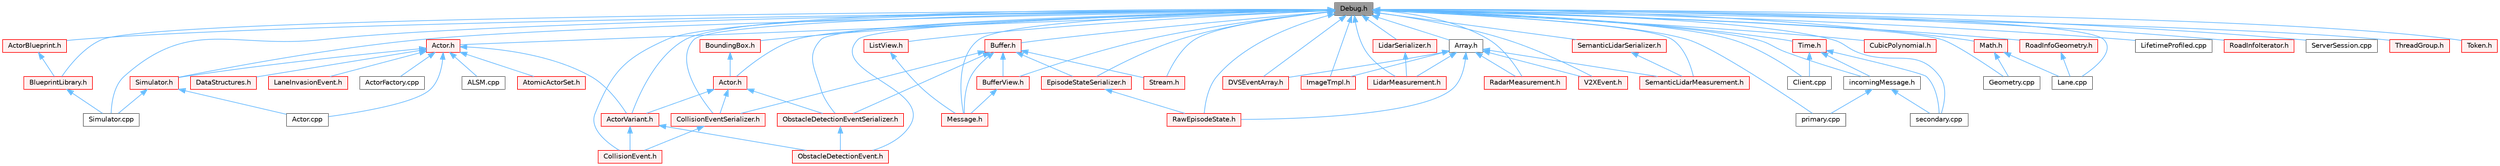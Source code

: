 digraph "Debug.h"
{
 // INTERACTIVE_SVG=YES
 // LATEX_PDF_SIZE
  bgcolor="transparent";
  edge [fontname=Helvetica,fontsize=10,labelfontname=Helvetica,labelfontsize=10];
  node [fontname=Helvetica,fontsize=10,shape=box,height=0.2,width=0.4];
  Node1 [id="Node000001",label="Debug.h",height=0.2,width=0.4,color="gray40", fillcolor="grey60", style="filled", fontcolor="black",tooltip=" "];
  Node1 -> Node2 [id="edge1_Node000001_Node000002",dir="back",color="steelblue1",style="solid",tooltip=" "];
  Node2 [id="Node000002",label="Actor.h",height=0.2,width=0.4,color="red", fillcolor="#FFF0F0", style="filled",URL="$da/d48/client_2Actor_8h.html",tooltip=" "];
  Node2 -> Node3 [id="edge2_Node000002_Node000003",dir="back",color="steelblue1",style="solid",tooltip=" "];
  Node3 [id="Node000003",label="ALSM.cpp",height=0.2,width=0.4,color="grey40", fillcolor="white", style="filled",URL="$d9/da8/ALSM_8cpp.html",tooltip=" "];
  Node2 -> Node4 [id="edge3_Node000002_Node000004",dir="back",color="steelblue1",style="solid",tooltip=" "];
  Node4 [id="Node000004",label="Actor.cpp",height=0.2,width=0.4,color="grey40", fillcolor="white", style="filled",URL="$d4/d34/Actor_8cpp.html",tooltip=" "];
  Node2 -> Node5 [id="edge4_Node000002_Node000005",dir="back",color="steelblue1",style="solid",tooltip=" "];
  Node5 [id="Node000005",label="ActorFactory.cpp",height=0.2,width=0.4,color="grey40", fillcolor="white", style="filled",URL="$df/dd6/ActorFactory_8cpp.html",tooltip=" "];
  Node2 -> Node6 [id="edge5_Node000002_Node000006",dir="back",color="steelblue1",style="solid",tooltip=" "];
  Node6 [id="Node000006",label="ActorVariant.h",height=0.2,width=0.4,color="red", fillcolor="#FFF0F0", style="filled",URL="$d9/d0d/ActorVariant_8h.html",tooltip=" "];
  Node6 -> Node32 [id="edge6_Node000006_Node000032",dir="back",color="steelblue1",style="solid",tooltip=" "];
  Node32 [id="Node000032",label="CollisionEvent.h",height=0.2,width=0.4,color="red", fillcolor="#FFF0F0", style="filled",URL="$d3/d24/CollisionEvent_8h.html",tooltip=" "];
  Node6 -> Node34 [id="edge7_Node000006_Node000034",dir="back",color="steelblue1",style="solid",tooltip=" "];
  Node34 [id="Node000034",label="ObstacleDetectionEvent.h",height=0.2,width=0.4,color="red", fillcolor="#FFF0F0", style="filled",URL="$d5/d1b/ObstacleDetectionEvent_8h.html",tooltip=" "];
  Node2 -> Node37 [id="edge8_Node000002_Node000037",dir="back",color="steelblue1",style="solid",tooltip=" "];
  Node37 [id="Node000037",label="AtomicActorSet.h",height=0.2,width=0.4,color="red", fillcolor="#FFF0F0", style="filled",URL="$dd/dfa/AtomicActorSet_8h.html",tooltip=" "];
  Node2 -> Node43 [id="edge9_Node000002_Node000043",dir="back",color="steelblue1",style="solid",tooltip=" "];
  Node43 [id="Node000043",label="DataStructures.h",height=0.2,width=0.4,color="red", fillcolor="#FFF0F0", style="filled",URL="$d0/d49/DataStructures_8h.html",tooltip=" "];
  Node2 -> Node47 [id="edge10_Node000002_Node000047",dir="back",color="steelblue1",style="solid",tooltip=" "];
  Node47 [id="Node000047",label="LaneInvasionEvent.h",height=0.2,width=0.4,color="red", fillcolor="#FFF0F0", style="filled",URL="$de/d3a/LaneInvasionEvent_8h.html",tooltip=" "];
  Node2 -> Node57 [id="edge11_Node000002_Node000057",dir="back",color="steelblue1",style="solid",tooltip=" "];
  Node57 [id="Node000057",label="Simulator.h",height=0.2,width=0.4,color="red", fillcolor="#FFF0F0", style="filled",URL="$d6/d4a/Simulator_8h.html",tooltip=" "];
  Node57 -> Node4 [id="edge12_Node000057_Node000004",dir="back",color="steelblue1",style="solid",tooltip=" "];
  Node57 -> Node56 [id="edge13_Node000057_Node000056",dir="back",color="steelblue1",style="solid",tooltip=" "];
  Node56 [id="Node000056",label="Simulator.cpp",height=0.2,width=0.4,color="grey40", fillcolor="white", style="filled",URL="$d2/d0c/Simulator_8cpp.html",tooltip=" "];
  Node1 -> Node81 [id="edge14_Node000001_Node000081",dir="back",color="steelblue1",style="solid",tooltip=" "];
  Node81 [id="Node000081",label="Actor.h",height=0.2,width=0.4,color="red", fillcolor="#FFF0F0", style="filled",URL="$d8/d73/rpc_2Actor_8h.html",tooltip=" "];
  Node81 -> Node6 [id="edge15_Node000081_Node000006",dir="back",color="steelblue1",style="solid",tooltip=" "];
  Node81 -> Node209 [id="edge16_Node000081_Node000209",dir="back",color="steelblue1",style="solid",tooltip=" "];
  Node209 [id="Node000209",label="CollisionEventSerializer.h",height=0.2,width=0.4,color="red", fillcolor="#FFF0F0", style="filled",URL="$d8/d9f/CollisionEventSerializer_8h.html",tooltip=" "];
  Node209 -> Node32 [id="edge17_Node000209_Node000032",dir="back",color="steelblue1",style="solid",tooltip=" "];
  Node81 -> Node215 [id="edge18_Node000081_Node000215",dir="back",color="steelblue1",style="solid",tooltip=" "];
  Node215 [id="Node000215",label="ObstacleDetectionEventSerializer.h",height=0.2,width=0.4,color="red", fillcolor="#FFF0F0", style="filled",URL="$d3/d5c/ObstacleDetectionEventSerializer_8h.html",tooltip=" "];
  Node215 -> Node34 [id="edge19_Node000215_Node000034",dir="back",color="steelblue1",style="solid",tooltip=" "];
  Node1 -> Node219 [id="edge20_Node000001_Node000219",dir="back",color="steelblue1",style="solid",tooltip=" "];
  Node219 [id="Node000219",label="ActorBlueprint.h",height=0.2,width=0.4,color="red", fillcolor="#FFF0F0", style="filled",URL="$de/de7/ActorBlueprint_8h.html",tooltip=" "];
  Node219 -> Node221 [id="edge21_Node000219_Node000221",dir="back",color="steelblue1",style="solid",tooltip=" "];
  Node221 [id="Node000221",label="BlueprintLibrary.h",height=0.2,width=0.4,color="red", fillcolor="#FFF0F0", style="filled",URL="$d3/d75/BlueprintLibrary_8h.html",tooltip=" "];
  Node221 -> Node56 [id="edge22_Node000221_Node000056",dir="back",color="steelblue1",style="solid",tooltip=" "];
  Node1 -> Node6 [id="edge23_Node000001_Node000006",dir="back",color="steelblue1",style="solid",tooltip=" "];
  Node1 -> Node223 [id="edge24_Node000001_Node000223",dir="back",color="steelblue1",style="solid",tooltip=" "];
  Node223 [id="Node000223",label="Array.h",height=0.2,width=0.4,color="grey40", fillcolor="white", style="filled",URL="$df/dd0/Array_8h.html",tooltip=" "];
  Node223 -> Node224 [id="edge25_Node000223_Node000224",dir="back",color="steelblue1",style="solid",tooltip=" "];
  Node224 [id="Node000224",label="DVSEventArray.h",height=0.2,width=0.4,color="red", fillcolor="#FFF0F0", style="filled",URL="$d5/dc8/DVSEventArray_8h.html",tooltip=" "];
  Node223 -> Node226 [id="edge26_Node000223_Node000226",dir="back",color="steelblue1",style="solid",tooltip=" "];
  Node226 [id="Node000226",label="ImageTmpl.h",height=0.2,width=0.4,color="red", fillcolor="#FFF0F0", style="filled",URL="$d5/dca/ImageTmpl_8h.html",tooltip=" "];
  Node223 -> Node237 [id="edge27_Node000223_Node000237",dir="back",color="steelblue1",style="solid",tooltip=" "];
  Node237 [id="Node000237",label="LidarMeasurement.h",height=0.2,width=0.4,color="red", fillcolor="#FFF0F0", style="filled",URL="$d4/dbb/LidarMeasurement_8h.html",tooltip=" "];
  Node223 -> Node239 [id="edge28_Node000223_Node000239",dir="back",color="steelblue1",style="solid",tooltip=" "];
  Node239 [id="Node000239",label="RadarMeasurement.h",height=0.2,width=0.4,color="red", fillcolor="#FFF0F0", style="filled",URL="$d0/dca/RadarMeasurement_8h.html",tooltip=" "];
  Node223 -> Node241 [id="edge29_Node000223_Node000241",dir="back",color="steelblue1",style="solid",tooltip=" "];
  Node241 [id="Node000241",label="RawEpisodeState.h",height=0.2,width=0.4,color="red", fillcolor="#FFF0F0", style="filled",URL="$dd/d7d/RawEpisodeState_8h.html",tooltip=" "];
  Node223 -> Node246 [id="edge30_Node000223_Node000246",dir="back",color="steelblue1",style="solid",tooltip=" "];
  Node246 [id="Node000246",label="SemanticLidarMeasurement.h",height=0.2,width=0.4,color="red", fillcolor="#FFF0F0", style="filled",URL="$dd/d07/SemanticLidarMeasurement_8h.html",tooltip=" "];
  Node223 -> Node248 [id="edge31_Node000223_Node000248",dir="back",color="steelblue1",style="solid",tooltip=" "];
  Node248 [id="Node000248",label="V2XEvent.h",height=0.2,width=0.4,color="red", fillcolor="#FFF0F0", style="filled",URL="$da/de3/V2XEvent_8h.html",tooltip=" "];
  Node1 -> Node221 [id="edge32_Node000001_Node000221",dir="back",color="steelblue1",style="solid",tooltip=" "];
  Node1 -> Node250 [id="edge33_Node000001_Node000250",dir="back",color="steelblue1",style="solid",tooltip=" "];
  Node250 [id="Node000250",label="BoundingBox.h",height=0.2,width=0.4,color="red", fillcolor="#FFF0F0", style="filled",URL="$d2/dfe/LibCarla_2source_2carla_2geom_2BoundingBox_8h.html",tooltip=" "];
  Node250 -> Node81 [id="edge34_Node000250_Node000081",dir="back",color="steelblue1",style="solid",tooltip=" "];
  Node1 -> Node310 [id="edge35_Node000001_Node000310",dir="back",color="steelblue1",style="solid",tooltip=" "];
  Node310 [id="Node000310",label="Buffer.h",height=0.2,width=0.4,color="red", fillcolor="#FFF0F0", style="filled",URL="$d2/dda/carla_2Buffer_8h.html",tooltip=" "];
  Node310 -> Node329 [id="edge36_Node000310_Node000329",dir="back",color="steelblue1",style="solid",tooltip=" "];
  Node329 [id="Node000329",label="BufferView.h",height=0.2,width=0.4,color="red", fillcolor="#FFF0F0", style="filled",URL="$d8/dee/BufferView_8h.html",tooltip=" "];
  Node329 -> Node330 [id="edge37_Node000329_Node000330",dir="back",color="steelblue1",style="solid",tooltip=" "];
  Node330 [id="Node000330",label="Message.h",height=0.2,width=0.4,color="red", fillcolor="#FFF0F0", style="filled",URL="$d5/dca/Message_8h.html",tooltip=" "];
  Node310 -> Node209 [id="edge38_Node000310_Node000209",dir="back",color="steelblue1",style="solid",tooltip=" "];
  Node310 -> Node356 [id="edge39_Node000310_Node000356",dir="back",color="steelblue1",style="solid",tooltip=" "];
  Node356 [id="Node000356",label="EpisodeStateSerializer.h",height=0.2,width=0.4,color="red", fillcolor="#FFF0F0", style="filled",URL="$dd/dd8/EpisodeStateSerializer_8h.html",tooltip=" "];
  Node356 -> Node241 [id="edge40_Node000356_Node000241",dir="back",color="steelblue1",style="solid",tooltip=" "];
  Node310 -> Node330 [id="edge41_Node000310_Node000330",dir="back",color="steelblue1",style="solid",tooltip=" "];
  Node310 -> Node215 [id="edge42_Node000310_Node000215",dir="back",color="steelblue1",style="solid",tooltip=" "];
  Node310 -> Node462 [id="edge43_Node000310_Node000462",dir="back",color="steelblue1",style="solid",tooltip=" "];
  Node462 [id="Node000462",label="Stream.h",height=0.2,width=0.4,color="red", fillcolor="#FFF0F0", style="filled",URL="$d3/dff/detail_2Stream_8h.html",tooltip=" "];
  Node1 -> Node329 [id="edge44_Node000001_Node000329",dir="back",color="steelblue1",style="solid",tooltip=" "];
  Node1 -> Node323 [id="edge45_Node000001_Node000323",dir="back",color="steelblue1",style="solid",tooltip=" "];
  Node323 [id="Node000323",label="Client.cpp",height=0.2,width=0.4,color="grey40", fillcolor="white", style="filled",URL="$d0/dd1/streaming_2detail_2tcp_2Client_8cpp.html",tooltip=" "];
  Node1 -> Node32 [id="edge46_Node000001_Node000032",dir="back",color="steelblue1",style="solid",tooltip=" "];
  Node1 -> Node209 [id="edge47_Node000001_Node000209",dir="back",color="steelblue1",style="solid",tooltip=" "];
  Node1 -> Node500 [id="edge48_Node000001_Node000500",dir="back",color="steelblue1",style="solid",tooltip=" "];
  Node500 [id="Node000500",label="CubicPolynomial.h",height=0.2,width=0.4,color="red", fillcolor="#FFF0F0", style="filled",URL="$db/dee/CubicPolynomial_8h.html",tooltip=" "];
  Node1 -> Node224 [id="edge49_Node000001_Node000224",dir="back",color="steelblue1",style="solid",tooltip=" "];
  Node1 -> Node356 [id="edge50_Node000001_Node000356",dir="back",color="steelblue1",style="solid",tooltip=" "];
  Node1 -> Node467 [id="edge51_Node000001_Node000467",dir="back",color="steelblue1",style="solid",tooltip=" "];
  Node467 [id="Node000467",label="Geometry.cpp",height=0.2,width=0.4,color="grey40", fillcolor="white", style="filled",URL="$d7/def/Geometry_8cpp.html",tooltip=" "];
  Node1 -> Node226 [id="edge52_Node000001_Node000226",dir="back",color="steelblue1",style="solid",tooltip=" "];
  Node1 -> Node260 [id="edge53_Node000001_Node000260",dir="back",color="steelblue1",style="solid",tooltip=" "];
  Node260 [id="Node000260",label="Lane.cpp",height=0.2,width=0.4,color="grey40", fillcolor="white", style="filled",URL="$dc/d13/Lane_8cpp.html",tooltip=" "];
  Node1 -> Node237 [id="edge54_Node000001_Node000237",dir="back",color="steelblue1",style="solid",tooltip=" "];
  Node1 -> Node366 [id="edge55_Node000001_Node000366",dir="back",color="steelblue1",style="solid",tooltip=" "];
  Node366 [id="Node000366",label="LidarSerializer.h",height=0.2,width=0.4,color="red", fillcolor="#FFF0F0", style="filled",URL="$d1/de3/LidarSerializer_8h.html",tooltip=" "];
  Node366 -> Node237 [id="edge56_Node000366_Node000237",dir="back",color="steelblue1",style="solid",tooltip=" "];
  Node1 -> Node506 [id="edge57_Node000001_Node000506",dir="back",color="steelblue1",style="solid",tooltip=" "];
  Node506 [id="Node000506",label="LifetimeProfiled.cpp",height=0.2,width=0.4,color="grey40", fillcolor="white", style="filled",URL="$d1/daf/LifetimeProfiled_8cpp.html",tooltip=" "];
  Node1 -> Node507 [id="edge58_Node000001_Node000507",dir="back",color="steelblue1",style="solid",tooltip=" "];
  Node507 [id="Node000507",label="ListView.h",height=0.2,width=0.4,color="red", fillcolor="#FFF0F0", style="filled",URL="$d4/d50/LibCarla_2source_2carla_2ListView_8h.html",tooltip=" "];
  Node507 -> Node330 [id="edge59_Node000507_Node000330",dir="back",color="steelblue1",style="solid",tooltip=" "];
  Node1 -> Node482 [id="edge60_Node000001_Node000482",dir="back",color="steelblue1",style="solid",tooltip=" "];
  Node482 [id="Node000482",label="Math.h",height=0.2,width=0.4,color="red", fillcolor="#FFF0F0", style="filled",URL="$db/d8a/Math_8h.html",tooltip=" "];
  Node482 -> Node467 [id="edge61_Node000482_Node000467",dir="back",color="steelblue1",style="solid",tooltip=" "];
  Node482 -> Node260 [id="edge62_Node000482_Node000260",dir="back",color="steelblue1",style="solid",tooltip=" "];
  Node1 -> Node330 [id="edge63_Node000001_Node000330",dir="back",color="steelblue1",style="solid",tooltip=" "];
  Node1 -> Node34 [id="edge64_Node000001_Node000034",dir="back",color="steelblue1",style="solid",tooltip=" "];
  Node1 -> Node215 [id="edge65_Node000001_Node000215",dir="back",color="steelblue1",style="solid",tooltip=" "];
  Node1 -> Node239 [id="edge66_Node000001_Node000239",dir="back",color="steelblue1",style="solid",tooltip=" "];
  Node1 -> Node241 [id="edge67_Node000001_Node000241",dir="back",color="steelblue1",style="solid",tooltip=" "];
  Node1 -> Node476 [id="edge68_Node000001_Node000476",dir="back",color="steelblue1",style="solid",tooltip=" "];
  Node476 [id="Node000476",label="RoadInfoGeometry.h",height=0.2,width=0.4,color="red", fillcolor="#FFF0F0", style="filled",URL="$d0/d8e/RoadInfoGeometry_8h.html",tooltip=" "];
  Node476 -> Node260 [id="edge69_Node000476_Node000260",dir="back",color="steelblue1",style="solid",tooltip=" "];
  Node1 -> Node510 [id="edge70_Node000001_Node000510",dir="back",color="steelblue1",style="solid",tooltip=" "];
  Node510 [id="Node000510",label="RoadInfoIterator.h",height=0.2,width=0.4,color="red", fillcolor="#FFF0F0", style="filled",URL="$df/d24/RoadInfoIterator_8h.html",tooltip=" "];
  Node1 -> Node246 [id="edge71_Node000001_Node000246",dir="back",color="steelblue1",style="solid",tooltip=" "];
  Node1 -> Node372 [id="edge72_Node000001_Node000372",dir="back",color="steelblue1",style="solid",tooltip=" "];
  Node372 [id="Node000372",label="SemanticLidarSerializer.h",height=0.2,width=0.4,color="red", fillcolor="#FFF0F0", style="filled",URL="$dd/d23/SemanticLidarSerializer_8h.html",tooltip=" "];
  Node372 -> Node246 [id="edge73_Node000372_Node000246",dir="back",color="steelblue1",style="solid",tooltip=" "];
  Node1 -> Node340 [id="edge74_Node000001_Node000340",dir="back",color="steelblue1",style="solid",tooltip=" "];
  Node340 [id="Node000340",label="ServerSession.cpp",height=0.2,width=0.4,color="grey40", fillcolor="white", style="filled",URL="$df/d1e/ServerSession_8cpp.html",tooltip=" "];
  Node1 -> Node56 [id="edge75_Node000001_Node000056",dir="back",color="steelblue1",style="solid",tooltip=" "];
  Node1 -> Node57 [id="edge76_Node000001_Node000057",dir="back",color="steelblue1",style="solid",tooltip=" "];
  Node1 -> Node462 [id="edge77_Node000001_Node000462",dir="back",color="steelblue1",style="solid",tooltip=" "];
  Node1 -> Node511 [id="edge78_Node000001_Node000511",dir="back",color="steelblue1",style="solid",tooltip=" "];
  Node511 [id="Node000511",label="ThreadGroup.h",height=0.2,width=0.4,color="red", fillcolor="#FFF0F0", style="filled",URL="$d6/d99/ThreadGroup_8h.html",tooltip=" "];
  Node1 -> Node513 [id="edge79_Node000001_Node000513",dir="back",color="steelblue1",style="solid",tooltip=" "];
  Node513 [id="Node000513",label="Time.h",height=0.2,width=0.4,color="red", fillcolor="#FFF0F0", style="filled",URL="$d2/d33/Time_8h.html",tooltip=" "];
  Node513 -> Node323 [id="edge80_Node000513_Node000323",dir="back",color="steelblue1",style="solid",tooltip=" "];
  Node513 -> Node326 [id="edge81_Node000513_Node000326",dir="back",color="steelblue1",style="solid",tooltip=" "];
  Node326 [id="Node000326",label="incomingMessage.h",height=0.2,width=0.4,color="grey40", fillcolor="white", style="filled",URL="$de/d55/incomingMessage_8h.html",tooltip=" "];
  Node326 -> Node327 [id="edge82_Node000326_Node000327",dir="back",color="steelblue1",style="solid",tooltip=" "];
  Node327 [id="Node000327",label="primary.cpp",height=0.2,width=0.4,color="grey40", fillcolor="white", style="filled",URL="$df/d6a/primary_8cpp.html",tooltip=" "];
  Node326 -> Node328 [id="edge83_Node000326_Node000328",dir="back",color="steelblue1",style="solid",tooltip=" "];
  Node328 [id="Node000328",label="secondary.cpp",height=0.2,width=0.4,color="grey40", fillcolor="white", style="filled",URL="$de/d48/secondary_8cpp.html",tooltip=" "];
  Node513 -> Node328 [id="edge84_Node000513_Node000328",dir="back",color="steelblue1",style="solid",tooltip=" "];
  Node1 -> Node463 [id="edge85_Node000001_Node000463",dir="back",color="steelblue1",style="solid",tooltip=" "];
  Node463 [id="Node000463",label="Token.h",height=0.2,width=0.4,color="red", fillcolor="#FFF0F0", style="filled",URL="$d9/d9d/detail_2Token_8h.html",tooltip=" "];
  Node1 -> Node248 [id="edge86_Node000001_Node000248",dir="back",color="steelblue1",style="solid",tooltip=" "];
  Node1 -> Node326 [id="edge87_Node000001_Node000326",dir="back",color="steelblue1",style="solid",tooltip=" "];
  Node1 -> Node327 [id="edge88_Node000001_Node000327",dir="back",color="steelblue1",style="solid",tooltip=" "];
  Node1 -> Node328 [id="edge89_Node000001_Node000328",dir="back",color="steelblue1",style="solid",tooltip=" "];
}
